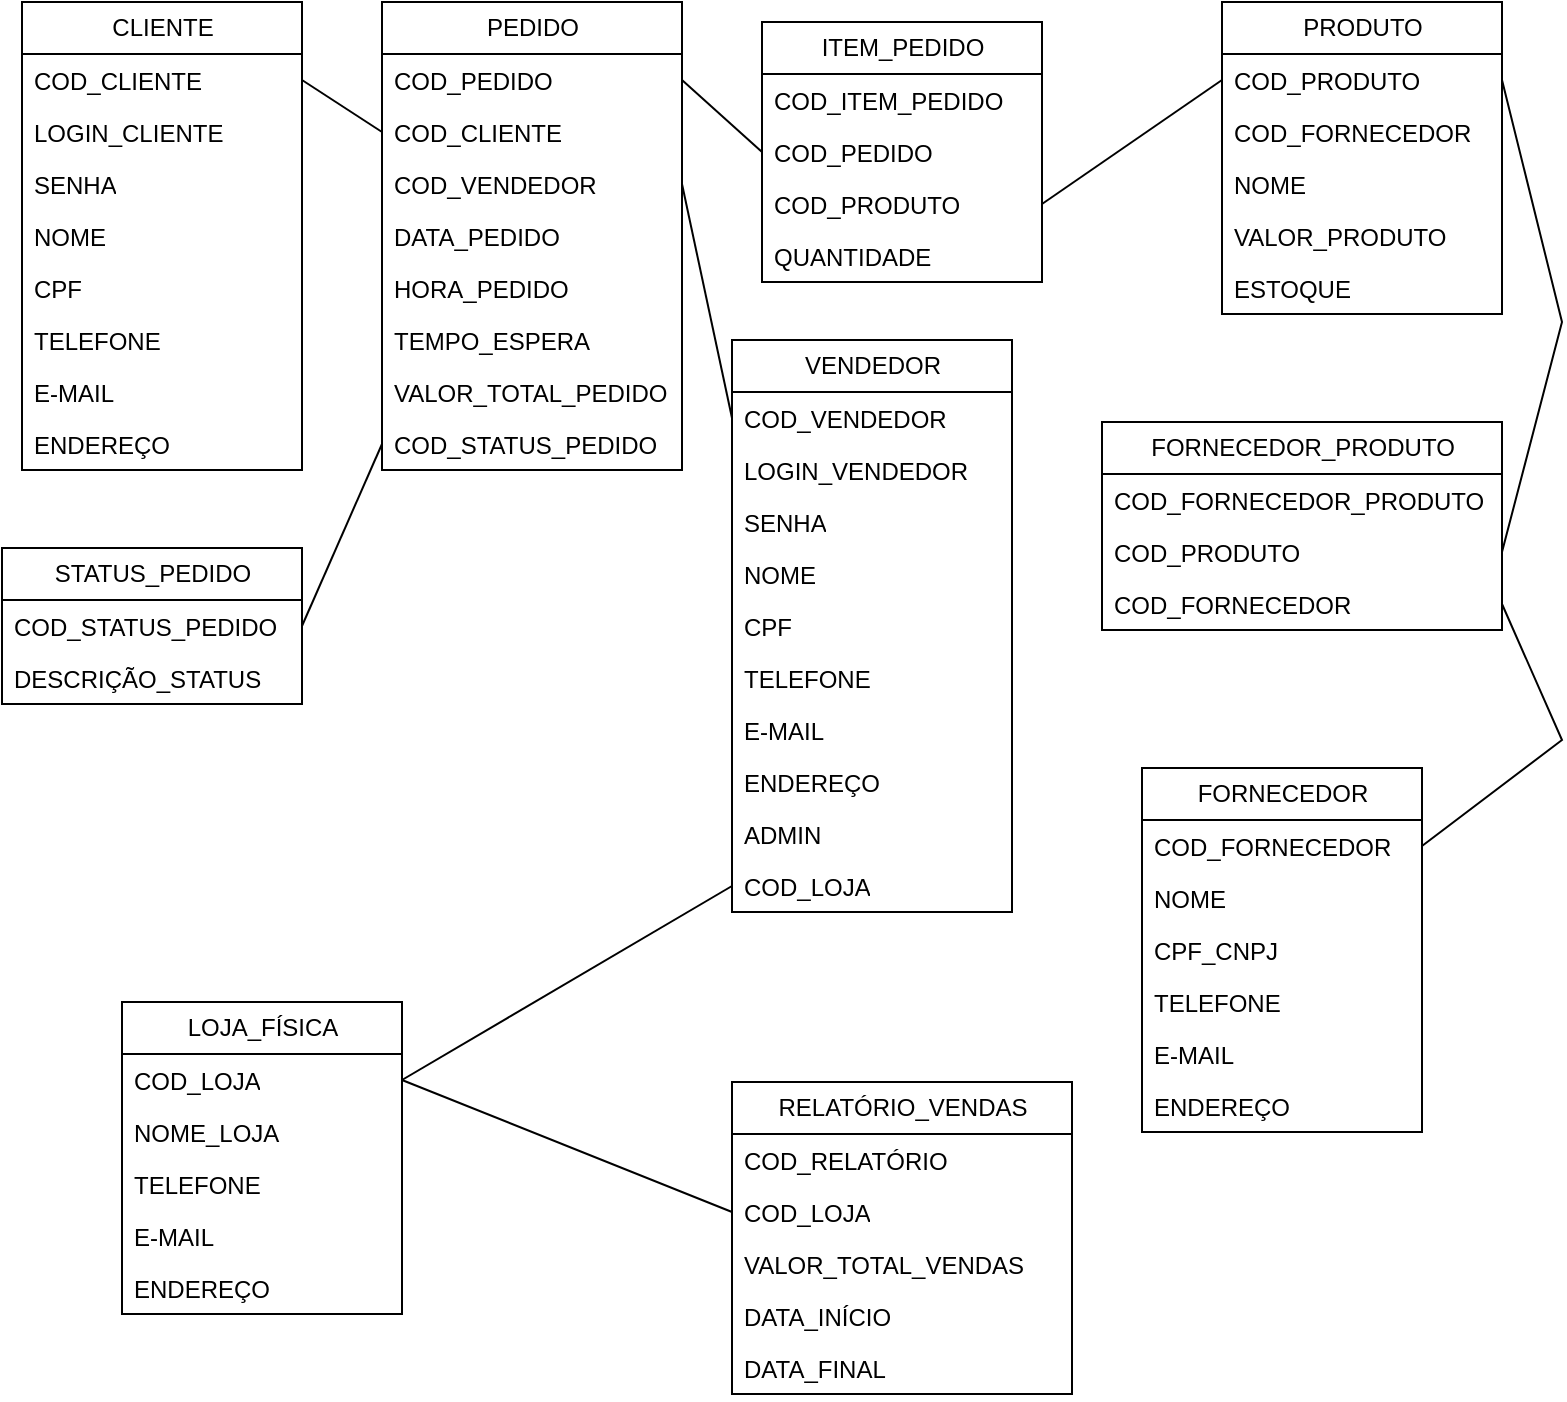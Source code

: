 <mxfile version="21.7.5" type="github">
  <diagram name="Página-1" id="lMl7mnDfnBSlod4-HZM7">
    <mxGraphModel dx="907" dy="772" grid="1" gridSize="10" guides="1" tooltips="1" connect="1" arrows="1" fold="1" page="1" pageScale="1" pageWidth="827" pageHeight="1169" math="0" shadow="0">
      <root>
        <mxCell id="0" />
        <mxCell id="1" parent="0" />
        <mxCell id="nMXtwVjj7OjZtdL2T8XK-1" value="CLIENTE" style="swimlane;fontStyle=0;childLayout=stackLayout;horizontal=1;startSize=26;fillColor=none;horizontalStack=0;resizeParent=1;resizeParentMax=0;resizeLast=0;collapsible=1;marginBottom=0;html=1;" vertex="1" parent="1">
          <mxGeometry x="30" y="20" width="140" height="234" as="geometry" />
        </mxCell>
        <mxCell id="nMXtwVjj7OjZtdL2T8XK-17" value="COD_CLIENTE" style="text;strokeColor=none;fillColor=none;align=left;verticalAlign=top;spacingLeft=4;spacingRight=4;overflow=hidden;rotatable=0;points=[[0,0.5],[1,0.5]];portConstraint=eastwest;whiteSpace=wrap;html=1;" vertex="1" parent="nMXtwVjj7OjZtdL2T8XK-1">
          <mxGeometry y="26" width="140" height="26" as="geometry" />
        </mxCell>
        <mxCell id="nMXtwVjj7OjZtdL2T8XK-2" value="LOGIN_CLIENTE" style="text;strokeColor=none;fillColor=none;align=left;verticalAlign=top;spacingLeft=4;spacingRight=4;overflow=hidden;rotatable=0;points=[[0,0.5],[1,0.5]];portConstraint=eastwest;whiteSpace=wrap;html=1;" vertex="1" parent="nMXtwVjj7OjZtdL2T8XK-1">
          <mxGeometry y="52" width="140" height="26" as="geometry" />
        </mxCell>
        <mxCell id="nMXtwVjj7OjZtdL2T8XK-3" value="SENHA" style="text;strokeColor=none;fillColor=none;align=left;verticalAlign=top;spacingLeft=4;spacingRight=4;overflow=hidden;rotatable=0;points=[[0,0.5],[1,0.5]];portConstraint=eastwest;whiteSpace=wrap;html=1;" vertex="1" parent="nMXtwVjj7OjZtdL2T8XK-1">
          <mxGeometry y="78" width="140" height="26" as="geometry" />
        </mxCell>
        <mxCell id="nMXtwVjj7OjZtdL2T8XK-4" value="NOME" style="text;strokeColor=none;fillColor=none;align=left;verticalAlign=top;spacingLeft=4;spacingRight=4;overflow=hidden;rotatable=0;points=[[0,0.5],[1,0.5]];portConstraint=eastwest;whiteSpace=wrap;html=1;" vertex="1" parent="nMXtwVjj7OjZtdL2T8XK-1">
          <mxGeometry y="104" width="140" height="26" as="geometry" />
        </mxCell>
        <mxCell id="nMXtwVjj7OjZtdL2T8XK-5" value="CPF" style="text;strokeColor=none;fillColor=none;align=left;verticalAlign=top;spacingLeft=4;spacingRight=4;overflow=hidden;rotatable=0;points=[[0,0.5],[1,0.5]];portConstraint=eastwest;whiteSpace=wrap;html=1;" vertex="1" parent="nMXtwVjj7OjZtdL2T8XK-1">
          <mxGeometry y="130" width="140" height="26" as="geometry" />
        </mxCell>
        <mxCell id="nMXtwVjj7OjZtdL2T8XK-6" value="TELEFONE" style="text;strokeColor=none;fillColor=none;align=left;verticalAlign=top;spacingLeft=4;spacingRight=4;overflow=hidden;rotatable=0;points=[[0,0.5],[1,0.5]];portConstraint=eastwest;whiteSpace=wrap;html=1;" vertex="1" parent="nMXtwVjj7OjZtdL2T8XK-1">
          <mxGeometry y="156" width="140" height="26" as="geometry" />
        </mxCell>
        <mxCell id="nMXtwVjj7OjZtdL2T8XK-7" value="E-MAIL" style="text;strokeColor=none;fillColor=none;align=left;verticalAlign=top;spacingLeft=4;spacingRight=4;overflow=hidden;rotatable=0;points=[[0,0.5],[1,0.5]];portConstraint=eastwest;whiteSpace=wrap;html=1;" vertex="1" parent="nMXtwVjj7OjZtdL2T8XK-1">
          <mxGeometry y="182" width="140" height="26" as="geometry" />
        </mxCell>
        <mxCell id="nMXtwVjj7OjZtdL2T8XK-8" value="ENDEREÇO" style="text;strokeColor=none;fillColor=none;align=left;verticalAlign=top;spacingLeft=4;spacingRight=4;overflow=hidden;rotatable=0;points=[[0,0.5],[1,0.5]];portConstraint=eastwest;whiteSpace=wrap;html=1;" vertex="1" parent="nMXtwVjj7OjZtdL2T8XK-1">
          <mxGeometry y="208" width="140" height="26" as="geometry" />
        </mxCell>
        <mxCell id="nMXtwVjj7OjZtdL2T8XK-9" value="PEDIDO" style="swimlane;fontStyle=0;childLayout=stackLayout;horizontal=1;startSize=26;fillColor=none;horizontalStack=0;resizeParent=1;resizeParentMax=0;resizeLast=0;collapsible=1;marginBottom=0;html=1;" vertex="1" parent="1">
          <mxGeometry x="210" y="20" width="150" height="234" as="geometry" />
        </mxCell>
        <mxCell id="nMXtwVjj7OjZtdL2T8XK-10" value="COD_PEDIDO" style="text;strokeColor=none;fillColor=none;align=left;verticalAlign=top;spacingLeft=4;spacingRight=4;overflow=hidden;rotatable=0;points=[[0,0.5],[1,0.5]];portConstraint=eastwest;whiteSpace=wrap;html=1;" vertex="1" parent="nMXtwVjj7OjZtdL2T8XK-9">
          <mxGeometry y="26" width="150" height="26" as="geometry" />
        </mxCell>
        <mxCell id="nMXtwVjj7OjZtdL2T8XK-16" value="COD_CLIENTE" style="text;strokeColor=none;fillColor=none;align=left;verticalAlign=top;spacingLeft=4;spacingRight=4;overflow=hidden;rotatable=0;points=[[0,0.5],[1,0.5]];portConstraint=eastwest;whiteSpace=wrap;html=1;" vertex="1" parent="nMXtwVjj7OjZtdL2T8XK-9">
          <mxGeometry y="52" width="150" height="26" as="geometry" />
        </mxCell>
        <mxCell id="nMXtwVjj7OjZtdL2T8XK-98" value="COD_VENDEDOR" style="text;strokeColor=none;fillColor=none;align=left;verticalAlign=top;spacingLeft=4;spacingRight=4;overflow=hidden;rotatable=0;points=[[0,0.5],[1,0.5]];portConstraint=eastwest;whiteSpace=wrap;html=1;" vertex="1" parent="nMXtwVjj7OjZtdL2T8XK-9">
          <mxGeometry y="78" width="150" height="26" as="geometry" />
        </mxCell>
        <mxCell id="nMXtwVjj7OjZtdL2T8XK-11" value="DATA_PEDIDO" style="text;strokeColor=none;fillColor=none;align=left;verticalAlign=top;spacingLeft=4;spacingRight=4;overflow=hidden;rotatable=0;points=[[0,0.5],[1,0.5]];portConstraint=eastwest;whiteSpace=wrap;html=1;" vertex="1" parent="nMXtwVjj7OjZtdL2T8XK-9">
          <mxGeometry y="104" width="150" height="26" as="geometry" />
        </mxCell>
        <mxCell id="nMXtwVjj7OjZtdL2T8XK-12" value="HORA_PEDIDO" style="text;strokeColor=none;fillColor=none;align=left;verticalAlign=top;spacingLeft=4;spacingRight=4;overflow=hidden;rotatable=0;points=[[0,0.5],[1,0.5]];portConstraint=eastwest;whiteSpace=wrap;html=1;" vertex="1" parent="nMXtwVjj7OjZtdL2T8XK-9">
          <mxGeometry y="130" width="150" height="26" as="geometry" />
        </mxCell>
        <mxCell id="nMXtwVjj7OjZtdL2T8XK-13" value="TEMPO_ESPERA" style="text;strokeColor=none;fillColor=none;align=left;verticalAlign=top;spacingLeft=4;spacingRight=4;overflow=hidden;rotatable=0;points=[[0,0.5],[1,0.5]];portConstraint=eastwest;whiteSpace=wrap;html=1;" vertex="1" parent="nMXtwVjj7OjZtdL2T8XK-9">
          <mxGeometry y="156" width="150" height="26" as="geometry" />
        </mxCell>
        <mxCell id="nMXtwVjj7OjZtdL2T8XK-14" value="VALOR_TOTAL_PEDIDO" style="text;strokeColor=none;fillColor=none;align=left;verticalAlign=top;spacingLeft=4;spacingRight=4;overflow=hidden;rotatable=0;points=[[0,0.5],[1,0.5]];portConstraint=eastwest;whiteSpace=wrap;html=1;" vertex="1" parent="nMXtwVjj7OjZtdL2T8XK-9">
          <mxGeometry y="182" width="150" height="26" as="geometry" />
        </mxCell>
        <mxCell id="nMXtwVjj7OjZtdL2T8XK-15" value="COD_STATUS_PEDIDO" style="text;strokeColor=none;fillColor=none;align=left;verticalAlign=top;spacingLeft=4;spacingRight=4;overflow=hidden;rotatable=0;points=[[0,0.5],[1,0.5]];portConstraint=eastwest;whiteSpace=wrap;html=1;" vertex="1" parent="nMXtwVjj7OjZtdL2T8XK-9">
          <mxGeometry y="208" width="150" height="26" as="geometry" />
        </mxCell>
        <mxCell id="nMXtwVjj7OjZtdL2T8XK-18" value="PRODUTO" style="swimlane;fontStyle=0;childLayout=stackLayout;horizontal=1;startSize=26;fillColor=none;horizontalStack=0;resizeParent=1;resizeParentMax=0;resizeLast=0;collapsible=1;marginBottom=0;html=1;" vertex="1" parent="1">
          <mxGeometry x="630" y="20" width="140" height="156" as="geometry" />
        </mxCell>
        <mxCell id="nMXtwVjj7OjZtdL2T8XK-19" value="COD_PRODUTO" style="text;strokeColor=none;fillColor=none;align=left;verticalAlign=top;spacingLeft=4;spacingRight=4;overflow=hidden;rotatable=0;points=[[0,0.5],[1,0.5]];portConstraint=eastwest;whiteSpace=wrap;html=1;" vertex="1" parent="nMXtwVjj7OjZtdL2T8XK-18">
          <mxGeometry y="26" width="140" height="26" as="geometry" />
        </mxCell>
        <mxCell id="nMXtwVjj7OjZtdL2T8XK-20" value="COD_FORNECEDOR" style="text;strokeColor=none;fillColor=none;align=left;verticalAlign=top;spacingLeft=4;spacingRight=4;overflow=hidden;rotatable=0;points=[[0,0.5],[1,0.5]];portConstraint=eastwest;whiteSpace=wrap;html=1;" vertex="1" parent="nMXtwVjj7OjZtdL2T8XK-18">
          <mxGeometry y="52" width="140" height="26" as="geometry" />
        </mxCell>
        <mxCell id="nMXtwVjj7OjZtdL2T8XK-21" value="NOME" style="text;strokeColor=none;fillColor=none;align=left;verticalAlign=top;spacingLeft=4;spacingRight=4;overflow=hidden;rotatable=0;points=[[0,0.5],[1,0.5]];portConstraint=eastwest;whiteSpace=wrap;html=1;" vertex="1" parent="nMXtwVjj7OjZtdL2T8XK-18">
          <mxGeometry y="78" width="140" height="26" as="geometry" />
        </mxCell>
        <mxCell id="nMXtwVjj7OjZtdL2T8XK-22" value="VALOR_PRODUTO" style="text;strokeColor=none;fillColor=none;align=left;verticalAlign=top;spacingLeft=4;spacingRight=4;overflow=hidden;rotatable=0;points=[[0,0.5],[1,0.5]];portConstraint=eastwest;whiteSpace=wrap;html=1;" vertex="1" parent="nMXtwVjj7OjZtdL2T8XK-18">
          <mxGeometry y="104" width="140" height="26" as="geometry" />
        </mxCell>
        <mxCell id="nMXtwVjj7OjZtdL2T8XK-23" value="ESTOQUE" style="text;strokeColor=none;fillColor=none;align=left;verticalAlign=top;spacingLeft=4;spacingRight=4;overflow=hidden;rotatable=0;points=[[0,0.5],[1,0.5]];portConstraint=eastwest;whiteSpace=wrap;html=1;" vertex="1" parent="nMXtwVjj7OjZtdL2T8XK-18">
          <mxGeometry y="130" width="140" height="26" as="geometry" />
        </mxCell>
        <mxCell id="nMXtwVjj7OjZtdL2T8XK-26" value="ITEM_PEDIDO" style="swimlane;fontStyle=0;childLayout=stackLayout;horizontal=1;startSize=26;fillColor=none;horizontalStack=0;resizeParent=1;resizeParentMax=0;resizeLast=0;collapsible=1;marginBottom=0;html=1;" vertex="1" parent="1">
          <mxGeometry x="400" y="30" width="140" height="130" as="geometry" />
        </mxCell>
        <mxCell id="nMXtwVjj7OjZtdL2T8XK-28" value="COD_ITEM_PEDIDO" style="text;strokeColor=none;fillColor=none;align=left;verticalAlign=top;spacingLeft=4;spacingRight=4;overflow=hidden;rotatable=0;points=[[0,0.5],[1,0.5]];portConstraint=eastwest;whiteSpace=wrap;html=1;" vertex="1" parent="nMXtwVjj7OjZtdL2T8XK-26">
          <mxGeometry y="26" width="140" height="26" as="geometry" />
        </mxCell>
        <mxCell id="nMXtwVjj7OjZtdL2T8XK-27" value="COD_PEDIDO" style="text;strokeColor=none;fillColor=none;align=left;verticalAlign=top;spacingLeft=4;spacingRight=4;overflow=hidden;rotatable=0;points=[[0,0.5],[1,0.5]];portConstraint=eastwest;whiteSpace=wrap;html=1;" vertex="1" parent="nMXtwVjj7OjZtdL2T8XK-26">
          <mxGeometry y="52" width="140" height="26" as="geometry" />
        </mxCell>
        <mxCell id="nMXtwVjj7OjZtdL2T8XK-34" value="COD_PRODUTO" style="text;strokeColor=none;fillColor=none;align=left;verticalAlign=top;spacingLeft=4;spacingRight=4;overflow=hidden;rotatable=0;points=[[0,0.5],[1,0.5]];portConstraint=eastwest;whiteSpace=wrap;html=1;" vertex="1" parent="nMXtwVjj7OjZtdL2T8XK-26">
          <mxGeometry y="78" width="140" height="26" as="geometry" />
        </mxCell>
        <mxCell id="nMXtwVjj7OjZtdL2T8XK-29" value="QUANTIDADE" style="text;strokeColor=none;fillColor=none;align=left;verticalAlign=top;spacingLeft=4;spacingRight=4;overflow=hidden;rotatable=0;points=[[0,0.5],[1,0.5]];portConstraint=eastwest;whiteSpace=wrap;html=1;" vertex="1" parent="nMXtwVjj7OjZtdL2T8XK-26">
          <mxGeometry y="104" width="140" height="26" as="geometry" />
        </mxCell>
        <mxCell id="nMXtwVjj7OjZtdL2T8XK-35" value="FORNECEDOR" style="swimlane;fontStyle=0;childLayout=stackLayout;horizontal=1;startSize=26;fillColor=none;horizontalStack=0;resizeParent=1;resizeParentMax=0;resizeLast=0;collapsible=1;marginBottom=0;html=1;" vertex="1" parent="1">
          <mxGeometry x="590" y="403" width="140" height="182" as="geometry" />
        </mxCell>
        <mxCell id="nMXtwVjj7OjZtdL2T8XK-36" value="COD_FORNECEDOR" style="text;strokeColor=none;fillColor=none;align=left;verticalAlign=top;spacingLeft=4;spacingRight=4;overflow=hidden;rotatable=0;points=[[0,0.5],[1,0.5]];portConstraint=eastwest;whiteSpace=wrap;html=1;" vertex="1" parent="nMXtwVjj7OjZtdL2T8XK-35">
          <mxGeometry y="26" width="140" height="26" as="geometry" />
        </mxCell>
        <mxCell id="nMXtwVjj7OjZtdL2T8XK-37" value="NOME" style="text;strokeColor=none;fillColor=none;align=left;verticalAlign=top;spacingLeft=4;spacingRight=4;overflow=hidden;rotatable=0;points=[[0,0.5],[1,0.5]];portConstraint=eastwest;whiteSpace=wrap;html=1;" vertex="1" parent="nMXtwVjj7OjZtdL2T8XK-35">
          <mxGeometry y="52" width="140" height="26" as="geometry" />
        </mxCell>
        <mxCell id="nMXtwVjj7OjZtdL2T8XK-40" value="CPF_CNPJ" style="text;strokeColor=none;fillColor=none;align=left;verticalAlign=top;spacingLeft=4;spacingRight=4;overflow=hidden;rotatable=0;points=[[0,0.5],[1,0.5]];portConstraint=eastwest;whiteSpace=wrap;html=1;" vertex="1" parent="nMXtwVjj7OjZtdL2T8XK-35">
          <mxGeometry y="78" width="140" height="26" as="geometry" />
        </mxCell>
        <mxCell id="nMXtwVjj7OjZtdL2T8XK-41" value="TELEFONE" style="text;strokeColor=none;fillColor=none;align=left;verticalAlign=top;spacingLeft=4;spacingRight=4;overflow=hidden;rotatable=0;points=[[0,0.5],[1,0.5]];portConstraint=eastwest;whiteSpace=wrap;html=1;" vertex="1" parent="nMXtwVjj7OjZtdL2T8XK-35">
          <mxGeometry y="104" width="140" height="26" as="geometry" />
        </mxCell>
        <mxCell id="nMXtwVjj7OjZtdL2T8XK-42" value="E-MAIL" style="text;strokeColor=none;fillColor=none;align=left;verticalAlign=top;spacingLeft=4;spacingRight=4;overflow=hidden;rotatable=0;points=[[0,0.5],[1,0.5]];portConstraint=eastwest;whiteSpace=wrap;html=1;" vertex="1" parent="nMXtwVjj7OjZtdL2T8XK-35">
          <mxGeometry y="130" width="140" height="26" as="geometry" />
        </mxCell>
        <mxCell id="nMXtwVjj7OjZtdL2T8XK-43" value="ENDEREÇO" style="text;strokeColor=none;fillColor=none;align=left;verticalAlign=top;spacingLeft=4;spacingRight=4;overflow=hidden;rotatable=0;points=[[0,0.5],[1,0.5]];portConstraint=eastwest;whiteSpace=wrap;html=1;" vertex="1" parent="nMXtwVjj7OjZtdL2T8XK-35">
          <mxGeometry y="156" width="140" height="26" as="geometry" />
        </mxCell>
        <mxCell id="nMXtwVjj7OjZtdL2T8XK-44" value="VENDEDOR" style="swimlane;fontStyle=0;childLayout=stackLayout;horizontal=1;startSize=26;fillColor=none;horizontalStack=0;resizeParent=1;resizeParentMax=0;resizeLast=0;collapsible=1;marginBottom=0;html=1;" vertex="1" parent="1">
          <mxGeometry x="385" y="189" width="140" height="286" as="geometry" />
        </mxCell>
        <mxCell id="nMXtwVjj7OjZtdL2T8XK-45" value="COD_VENDEDOR" style="text;strokeColor=none;fillColor=none;align=left;verticalAlign=top;spacingLeft=4;spacingRight=4;overflow=hidden;rotatable=0;points=[[0,0.5],[1,0.5]];portConstraint=eastwest;whiteSpace=wrap;html=1;" vertex="1" parent="nMXtwVjj7OjZtdL2T8XK-44">
          <mxGeometry y="26" width="140" height="26" as="geometry" />
        </mxCell>
        <mxCell id="nMXtwVjj7OjZtdL2T8XK-46" value="LOGIN_VENDEDOR" style="text;strokeColor=none;fillColor=none;align=left;verticalAlign=top;spacingLeft=4;spacingRight=4;overflow=hidden;rotatable=0;points=[[0,0.5],[1,0.5]];portConstraint=eastwest;whiteSpace=wrap;html=1;" vertex="1" parent="nMXtwVjj7OjZtdL2T8XK-44">
          <mxGeometry y="52" width="140" height="26" as="geometry" />
        </mxCell>
        <mxCell id="nMXtwVjj7OjZtdL2T8XK-47" value="SENHA" style="text;strokeColor=none;fillColor=none;align=left;verticalAlign=top;spacingLeft=4;spacingRight=4;overflow=hidden;rotatable=0;points=[[0,0.5],[1,0.5]];portConstraint=eastwest;whiteSpace=wrap;html=1;" vertex="1" parent="nMXtwVjj7OjZtdL2T8XK-44">
          <mxGeometry y="78" width="140" height="26" as="geometry" />
        </mxCell>
        <mxCell id="nMXtwVjj7OjZtdL2T8XK-48" value="NOME" style="text;strokeColor=none;fillColor=none;align=left;verticalAlign=top;spacingLeft=4;spacingRight=4;overflow=hidden;rotatable=0;points=[[0,0.5],[1,0.5]];portConstraint=eastwest;whiteSpace=wrap;html=1;" vertex="1" parent="nMXtwVjj7OjZtdL2T8XK-44">
          <mxGeometry y="104" width="140" height="26" as="geometry" />
        </mxCell>
        <mxCell id="nMXtwVjj7OjZtdL2T8XK-49" value="CPF" style="text;strokeColor=none;fillColor=none;align=left;verticalAlign=top;spacingLeft=4;spacingRight=4;overflow=hidden;rotatable=0;points=[[0,0.5],[1,0.5]];portConstraint=eastwest;whiteSpace=wrap;html=1;" vertex="1" parent="nMXtwVjj7OjZtdL2T8XK-44">
          <mxGeometry y="130" width="140" height="26" as="geometry" />
        </mxCell>
        <mxCell id="nMXtwVjj7OjZtdL2T8XK-50" value="TELEFONE" style="text;strokeColor=none;fillColor=none;align=left;verticalAlign=top;spacingLeft=4;spacingRight=4;overflow=hidden;rotatable=0;points=[[0,0.5],[1,0.5]];portConstraint=eastwest;whiteSpace=wrap;html=1;" vertex="1" parent="nMXtwVjj7OjZtdL2T8XK-44">
          <mxGeometry y="156" width="140" height="26" as="geometry" />
        </mxCell>
        <mxCell id="nMXtwVjj7OjZtdL2T8XK-51" value="E-MAIL" style="text;strokeColor=none;fillColor=none;align=left;verticalAlign=top;spacingLeft=4;spacingRight=4;overflow=hidden;rotatable=0;points=[[0,0.5],[1,0.5]];portConstraint=eastwest;whiteSpace=wrap;html=1;" vertex="1" parent="nMXtwVjj7OjZtdL2T8XK-44">
          <mxGeometry y="182" width="140" height="26" as="geometry" />
        </mxCell>
        <mxCell id="nMXtwVjj7OjZtdL2T8XK-52" value="ENDEREÇO" style="text;strokeColor=none;fillColor=none;align=left;verticalAlign=top;spacingLeft=4;spacingRight=4;overflow=hidden;rotatable=0;points=[[0,0.5],[1,0.5]];portConstraint=eastwest;whiteSpace=wrap;html=1;" vertex="1" parent="nMXtwVjj7OjZtdL2T8XK-44">
          <mxGeometry y="208" width="140" height="26" as="geometry" />
        </mxCell>
        <mxCell id="nMXtwVjj7OjZtdL2T8XK-53" value="ADMIN" style="text;strokeColor=none;fillColor=none;align=left;verticalAlign=top;spacingLeft=4;spacingRight=4;overflow=hidden;rotatable=0;points=[[0,0.5],[1,0.5]];portConstraint=eastwest;whiteSpace=wrap;html=1;" vertex="1" parent="nMXtwVjj7OjZtdL2T8XK-44">
          <mxGeometry y="234" width="140" height="26" as="geometry" />
        </mxCell>
        <mxCell id="nMXtwVjj7OjZtdL2T8XK-87" value="COD_LOJA" style="text;strokeColor=none;fillColor=none;align=left;verticalAlign=top;spacingLeft=4;spacingRight=4;overflow=hidden;rotatable=0;points=[[0,0.5],[1,0.5]];portConstraint=eastwest;whiteSpace=wrap;html=1;" vertex="1" parent="nMXtwVjj7OjZtdL2T8XK-44">
          <mxGeometry y="260" width="140" height="26" as="geometry" />
        </mxCell>
        <mxCell id="nMXtwVjj7OjZtdL2T8XK-62" value="LOJA_FÍSICA" style="swimlane;fontStyle=0;childLayout=stackLayout;horizontal=1;startSize=26;fillColor=none;horizontalStack=0;resizeParent=1;resizeParentMax=0;resizeLast=0;collapsible=1;marginBottom=0;html=1;" vertex="1" parent="1">
          <mxGeometry x="80" y="520" width="140" height="156" as="geometry" />
        </mxCell>
        <mxCell id="nMXtwVjj7OjZtdL2T8XK-63" value="COD_LOJA" style="text;strokeColor=none;fillColor=none;align=left;verticalAlign=top;spacingLeft=4;spacingRight=4;overflow=hidden;rotatable=0;points=[[0,0.5],[1,0.5]];portConstraint=eastwest;whiteSpace=wrap;html=1;" vertex="1" parent="nMXtwVjj7OjZtdL2T8XK-62">
          <mxGeometry y="26" width="140" height="26" as="geometry" />
        </mxCell>
        <mxCell id="nMXtwVjj7OjZtdL2T8XK-66" value="NOME_LOJA" style="text;strokeColor=none;fillColor=none;align=left;verticalAlign=top;spacingLeft=4;spacingRight=4;overflow=hidden;rotatable=0;points=[[0,0.5],[1,0.5]];portConstraint=eastwest;whiteSpace=wrap;html=1;" vertex="1" parent="nMXtwVjj7OjZtdL2T8XK-62">
          <mxGeometry y="52" width="140" height="26" as="geometry" />
        </mxCell>
        <mxCell id="nMXtwVjj7OjZtdL2T8XK-68" value="TELEFONE" style="text;strokeColor=none;fillColor=none;align=left;verticalAlign=top;spacingLeft=4;spacingRight=4;overflow=hidden;rotatable=0;points=[[0,0.5],[1,0.5]];portConstraint=eastwest;whiteSpace=wrap;html=1;" vertex="1" parent="nMXtwVjj7OjZtdL2T8XK-62">
          <mxGeometry y="78" width="140" height="26" as="geometry" />
        </mxCell>
        <mxCell id="nMXtwVjj7OjZtdL2T8XK-69" value="E-MAIL" style="text;strokeColor=none;fillColor=none;align=left;verticalAlign=top;spacingLeft=4;spacingRight=4;overflow=hidden;rotatable=0;points=[[0,0.5],[1,0.5]];portConstraint=eastwest;whiteSpace=wrap;html=1;" vertex="1" parent="nMXtwVjj7OjZtdL2T8XK-62">
          <mxGeometry y="104" width="140" height="26" as="geometry" />
        </mxCell>
        <mxCell id="nMXtwVjj7OjZtdL2T8XK-70" value="ENDEREÇO" style="text;strokeColor=none;fillColor=none;align=left;verticalAlign=top;spacingLeft=4;spacingRight=4;overflow=hidden;rotatable=0;points=[[0,0.5],[1,0.5]];portConstraint=eastwest;whiteSpace=wrap;html=1;" vertex="1" parent="nMXtwVjj7OjZtdL2T8XK-62">
          <mxGeometry y="130" width="140" height="26" as="geometry" />
        </mxCell>
        <mxCell id="nMXtwVjj7OjZtdL2T8XK-72" value="RELATÓRIO_VENDAS" style="swimlane;fontStyle=0;childLayout=stackLayout;horizontal=1;startSize=26;fillColor=none;horizontalStack=0;resizeParent=1;resizeParentMax=0;resizeLast=0;collapsible=1;marginBottom=0;html=1;" vertex="1" parent="1">
          <mxGeometry x="385" y="560" width="170" height="156" as="geometry" />
        </mxCell>
        <mxCell id="nMXtwVjj7OjZtdL2T8XK-73" value="COD_RELATÓRIO" style="text;strokeColor=none;fillColor=none;align=left;verticalAlign=top;spacingLeft=4;spacingRight=4;overflow=hidden;rotatable=0;points=[[0,0.5],[1,0.5]];portConstraint=eastwest;whiteSpace=wrap;html=1;" vertex="1" parent="nMXtwVjj7OjZtdL2T8XK-72">
          <mxGeometry y="26" width="170" height="26" as="geometry" />
        </mxCell>
        <mxCell id="nMXtwVjj7OjZtdL2T8XK-74" value="COD_LOJA" style="text;strokeColor=none;fillColor=none;align=left;verticalAlign=top;spacingLeft=4;spacingRight=4;overflow=hidden;rotatable=0;points=[[0,0.5],[1,0.5]];portConstraint=eastwest;whiteSpace=wrap;html=1;" vertex="1" parent="nMXtwVjj7OjZtdL2T8XK-72">
          <mxGeometry y="52" width="170" height="26" as="geometry" />
        </mxCell>
        <mxCell id="nMXtwVjj7OjZtdL2T8XK-75" value="VALOR_TOTAL_VENDAS" style="text;strokeColor=none;fillColor=none;align=left;verticalAlign=top;spacingLeft=4;spacingRight=4;overflow=hidden;rotatable=0;points=[[0,0.5],[1,0.5]];portConstraint=eastwest;whiteSpace=wrap;html=1;" vertex="1" parent="nMXtwVjj7OjZtdL2T8XK-72">
          <mxGeometry y="78" width="170" height="26" as="geometry" />
        </mxCell>
        <mxCell id="nMXtwVjj7OjZtdL2T8XK-76" value="DATA_INÍCIO" style="text;strokeColor=none;fillColor=none;align=left;verticalAlign=top;spacingLeft=4;spacingRight=4;overflow=hidden;rotatable=0;points=[[0,0.5],[1,0.5]];portConstraint=eastwest;whiteSpace=wrap;html=1;" vertex="1" parent="nMXtwVjj7OjZtdL2T8XK-72">
          <mxGeometry y="104" width="170" height="26" as="geometry" />
        </mxCell>
        <mxCell id="nMXtwVjj7OjZtdL2T8XK-77" value="DATA_FINAL" style="text;strokeColor=none;fillColor=none;align=left;verticalAlign=top;spacingLeft=4;spacingRight=4;overflow=hidden;rotatable=0;points=[[0,0.5],[1,0.5]];portConstraint=eastwest;whiteSpace=wrap;html=1;" vertex="1" parent="nMXtwVjj7OjZtdL2T8XK-72">
          <mxGeometry y="130" width="170" height="26" as="geometry" />
        </mxCell>
        <mxCell id="nMXtwVjj7OjZtdL2T8XK-78" value="" style="endArrow=none;html=1;rounded=0;exitX=1;exitY=0.5;exitDx=0;exitDy=0;entryX=0;entryY=0.5;entryDx=0;entryDy=0;" edge="1" parent="1" source="nMXtwVjj7OjZtdL2T8XK-17" target="nMXtwVjj7OjZtdL2T8XK-16">
          <mxGeometry width="50" height="50" relative="1" as="geometry">
            <mxPoint x="390" y="320" as="sourcePoint" />
            <mxPoint x="440" y="270" as="targetPoint" />
          </mxGeometry>
        </mxCell>
        <mxCell id="nMXtwVjj7OjZtdL2T8XK-83" value="" style="endArrow=none;html=1;rounded=0;exitX=1;exitY=0.5;exitDx=0;exitDy=0;entryX=0;entryY=0.5;entryDx=0;entryDy=0;" edge="1" parent="1" source="nMXtwVjj7OjZtdL2T8XK-10" target="nMXtwVjj7OjZtdL2T8XK-27">
          <mxGeometry width="50" height="50" relative="1" as="geometry">
            <mxPoint x="390" y="320" as="sourcePoint" />
            <mxPoint x="440" y="270" as="targetPoint" />
          </mxGeometry>
        </mxCell>
        <mxCell id="nMXtwVjj7OjZtdL2T8XK-84" value="" style="endArrow=none;html=1;rounded=0;exitX=1;exitY=0.5;exitDx=0;exitDy=0;entryX=0;entryY=0.5;entryDx=0;entryDy=0;" edge="1" parent="1" source="nMXtwVjj7OjZtdL2T8XK-34" target="nMXtwVjj7OjZtdL2T8XK-19">
          <mxGeometry width="50" height="50" relative="1" as="geometry">
            <mxPoint x="550" y="123" as="sourcePoint" />
            <mxPoint x="600" y="73" as="targetPoint" />
          </mxGeometry>
        </mxCell>
        <mxCell id="nMXtwVjj7OjZtdL2T8XK-86" value="" style="endArrow=none;html=1;rounded=0;exitX=1;exitY=0.5;exitDx=0;exitDy=0;entryX=0;entryY=0.5;entryDx=0;entryDy=0;" edge="1" parent="1" source="nMXtwVjj7OjZtdL2T8XK-63" target="nMXtwVjj7OjZtdL2T8XK-74">
          <mxGeometry width="50" height="50" relative="1" as="geometry">
            <mxPoint x="240" y="530" as="sourcePoint" />
            <mxPoint x="290" y="480" as="targetPoint" />
          </mxGeometry>
        </mxCell>
        <mxCell id="nMXtwVjj7OjZtdL2T8XK-88" value="" style="endArrow=none;html=1;rounded=0;exitX=1;exitY=0.5;exitDx=0;exitDy=0;entryX=0;entryY=0.5;entryDx=0;entryDy=0;" edge="1" parent="1" source="nMXtwVjj7OjZtdL2T8XK-63" target="nMXtwVjj7OjZtdL2T8XK-87">
          <mxGeometry width="50" height="50" relative="1" as="geometry">
            <mxPoint x="390" y="420" as="sourcePoint" />
            <mxPoint x="440" y="370" as="targetPoint" />
          </mxGeometry>
        </mxCell>
        <mxCell id="nMXtwVjj7OjZtdL2T8XK-89" value="STATUS_PEDIDO" style="swimlane;fontStyle=0;childLayout=stackLayout;horizontal=1;startSize=26;fillColor=none;horizontalStack=0;resizeParent=1;resizeParentMax=0;resizeLast=0;collapsible=1;marginBottom=0;html=1;" vertex="1" parent="1">
          <mxGeometry x="20" y="293" width="150" height="78" as="geometry" />
        </mxCell>
        <mxCell id="nMXtwVjj7OjZtdL2T8XK-90" value="COD_STATUS_PEDIDO" style="text;strokeColor=none;fillColor=none;align=left;verticalAlign=top;spacingLeft=4;spacingRight=4;overflow=hidden;rotatable=0;points=[[0,0.5],[1,0.5]];portConstraint=eastwest;whiteSpace=wrap;html=1;" vertex="1" parent="nMXtwVjj7OjZtdL2T8XK-89">
          <mxGeometry y="26" width="150" height="26" as="geometry" />
        </mxCell>
        <mxCell id="nMXtwVjj7OjZtdL2T8XK-101" value="DESCRIÇÃO_STATUS" style="text;strokeColor=none;fillColor=none;align=left;verticalAlign=top;spacingLeft=4;spacingRight=4;overflow=hidden;rotatable=0;points=[[0,0.5],[1,0.5]];portConstraint=eastwest;whiteSpace=wrap;html=1;" vertex="1" parent="nMXtwVjj7OjZtdL2T8XK-89">
          <mxGeometry y="52" width="150" height="26" as="geometry" />
        </mxCell>
        <mxCell id="nMXtwVjj7OjZtdL2T8XK-97" value="" style="endArrow=none;html=1;rounded=0;exitX=1;exitY=0.5;exitDx=0;exitDy=0;entryX=0;entryY=0.5;entryDx=0;entryDy=0;" edge="1" parent="1" source="nMXtwVjj7OjZtdL2T8XK-90" target="nMXtwVjj7OjZtdL2T8XK-15">
          <mxGeometry width="50" height="50" relative="1" as="geometry">
            <mxPoint x="390" y="420" as="sourcePoint" />
            <mxPoint x="440" y="370" as="targetPoint" />
          </mxGeometry>
        </mxCell>
        <mxCell id="nMXtwVjj7OjZtdL2T8XK-99" value="" style="endArrow=none;html=1;rounded=0;exitX=1;exitY=0.5;exitDx=0;exitDy=0;entryX=0;entryY=0.5;entryDx=0;entryDy=0;" edge="1" parent="1" source="nMXtwVjj7OjZtdL2T8XK-98" target="nMXtwVjj7OjZtdL2T8XK-45">
          <mxGeometry width="50" height="50" relative="1" as="geometry">
            <mxPoint x="245" y="180" as="sourcePoint" />
            <mxPoint x="325" y="429" as="targetPoint" />
          </mxGeometry>
        </mxCell>
        <mxCell id="nMXtwVjj7OjZtdL2T8XK-102" value="FORNECEDOR_PRODUTO" style="swimlane;fontStyle=0;childLayout=stackLayout;horizontal=1;startSize=26;fillColor=none;horizontalStack=0;resizeParent=1;resizeParentMax=0;resizeLast=0;collapsible=1;marginBottom=0;html=1;" vertex="1" parent="1">
          <mxGeometry x="570" y="230" width="200" height="104" as="geometry" />
        </mxCell>
        <mxCell id="nMXtwVjj7OjZtdL2T8XK-103" value="COD_FORNECEDOR_PRODUTO" style="text;strokeColor=none;fillColor=none;align=left;verticalAlign=top;spacingLeft=4;spacingRight=4;overflow=hidden;rotatable=0;points=[[0,0.5],[1,0.5]];portConstraint=eastwest;whiteSpace=wrap;html=1;" vertex="1" parent="nMXtwVjj7OjZtdL2T8XK-102">
          <mxGeometry y="26" width="200" height="26" as="geometry" />
        </mxCell>
        <mxCell id="nMXtwVjj7OjZtdL2T8XK-109" value="COD_PRODUTO" style="text;strokeColor=none;fillColor=none;align=left;verticalAlign=top;spacingLeft=4;spacingRight=4;overflow=hidden;rotatable=0;points=[[0,0.5],[1,0.5]];portConstraint=eastwest;whiteSpace=wrap;html=1;" vertex="1" parent="nMXtwVjj7OjZtdL2T8XK-102">
          <mxGeometry y="52" width="200" height="26" as="geometry" />
        </mxCell>
        <mxCell id="nMXtwVjj7OjZtdL2T8XK-104" value="COD_FORNECEDOR" style="text;strokeColor=none;fillColor=none;align=left;verticalAlign=top;spacingLeft=4;spacingRight=4;overflow=hidden;rotatable=0;points=[[0,0.5],[1,0.5]];portConstraint=eastwest;whiteSpace=wrap;html=1;" vertex="1" parent="nMXtwVjj7OjZtdL2T8XK-102">
          <mxGeometry y="78" width="200" height="26" as="geometry" />
        </mxCell>
        <mxCell id="nMXtwVjj7OjZtdL2T8XK-111" value="" style="endArrow=none;html=1;rounded=0;entryX=1;entryY=0.5;entryDx=0;entryDy=0;exitX=1;exitY=0.5;exitDx=0;exitDy=0;" edge="1" parent="1" source="nMXtwVjj7OjZtdL2T8XK-19" target="nMXtwVjj7OjZtdL2T8XK-109">
          <mxGeometry width="50" height="50" relative="1" as="geometry">
            <mxPoint x="440" y="410" as="sourcePoint" />
            <mxPoint x="490" y="360" as="targetPoint" />
            <Array as="points">
              <mxPoint x="800" y="180" />
            </Array>
          </mxGeometry>
        </mxCell>
        <mxCell id="nMXtwVjj7OjZtdL2T8XK-112" value="" style="endArrow=none;html=1;rounded=0;entryX=1;entryY=0.5;entryDx=0;entryDy=0;exitX=1;exitY=0.5;exitDx=0;exitDy=0;" edge="1" parent="1" source="nMXtwVjj7OjZtdL2T8XK-104" target="nMXtwVjj7OjZtdL2T8XK-36">
          <mxGeometry width="50" height="50" relative="1" as="geometry">
            <mxPoint x="440" y="410" as="sourcePoint" />
            <mxPoint x="490" y="360" as="targetPoint" />
            <Array as="points">
              <mxPoint x="800" y="389" />
            </Array>
          </mxGeometry>
        </mxCell>
      </root>
    </mxGraphModel>
  </diagram>
</mxfile>
